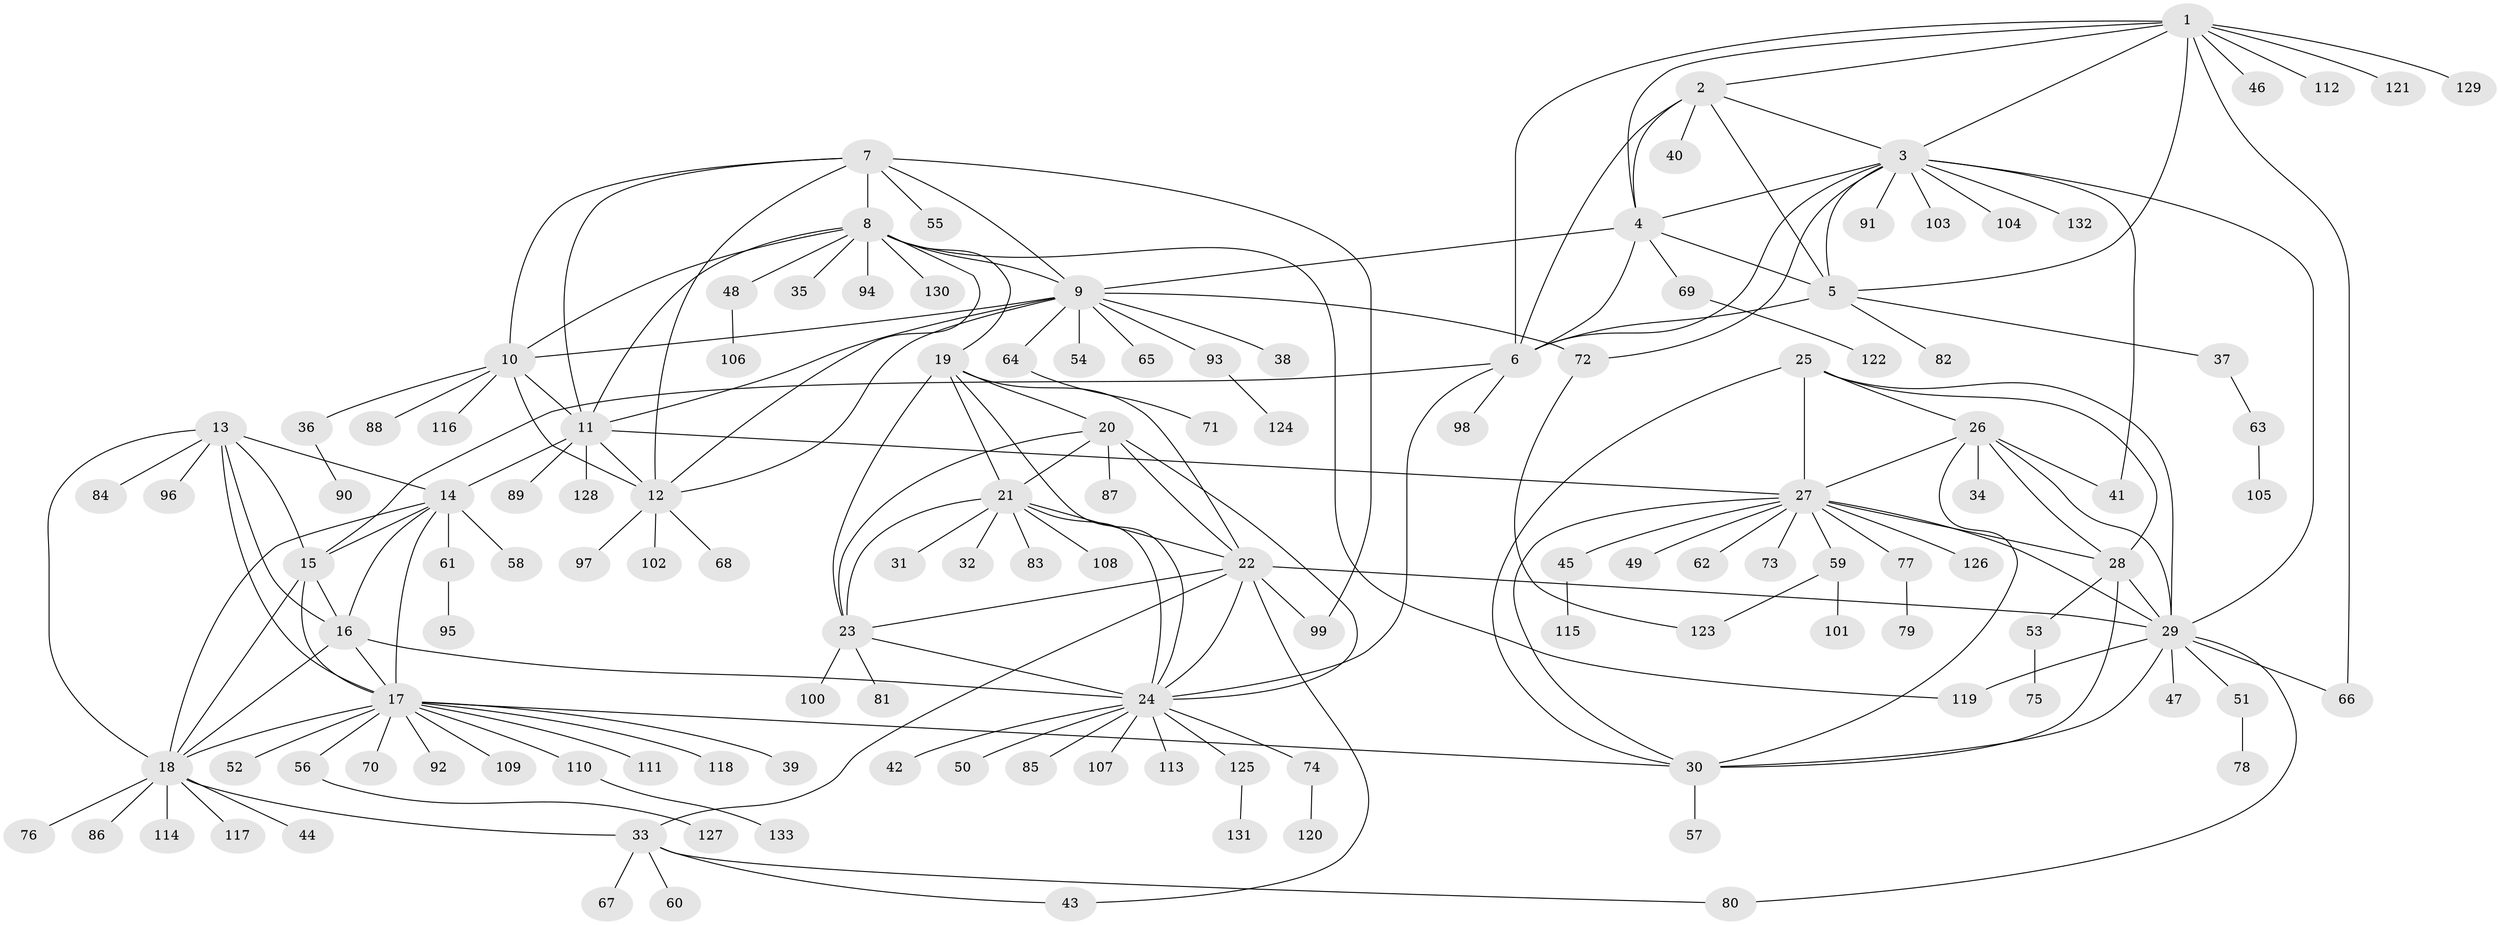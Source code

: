 // coarse degree distribution, {9: 0.015151515151515152, 6: 0.06060606060606061, 11: 0.030303030303030304, 7: 0.06060606060606061, 5: 0.07575757575757576, 10: 0.045454545454545456, 8: 0.030303030303030304, 4: 0.045454545454545456, 1: 0.6060606060606061, 2: 0.030303030303030304}
// Generated by graph-tools (version 1.1) at 2025/19/03/04/25 18:19:37]
// undirected, 133 vertices, 197 edges
graph export_dot {
graph [start="1"]
  node [color=gray90,style=filled];
  1;
  2;
  3;
  4;
  5;
  6;
  7;
  8;
  9;
  10;
  11;
  12;
  13;
  14;
  15;
  16;
  17;
  18;
  19;
  20;
  21;
  22;
  23;
  24;
  25;
  26;
  27;
  28;
  29;
  30;
  31;
  32;
  33;
  34;
  35;
  36;
  37;
  38;
  39;
  40;
  41;
  42;
  43;
  44;
  45;
  46;
  47;
  48;
  49;
  50;
  51;
  52;
  53;
  54;
  55;
  56;
  57;
  58;
  59;
  60;
  61;
  62;
  63;
  64;
  65;
  66;
  67;
  68;
  69;
  70;
  71;
  72;
  73;
  74;
  75;
  76;
  77;
  78;
  79;
  80;
  81;
  82;
  83;
  84;
  85;
  86;
  87;
  88;
  89;
  90;
  91;
  92;
  93;
  94;
  95;
  96;
  97;
  98;
  99;
  100;
  101;
  102;
  103;
  104;
  105;
  106;
  107;
  108;
  109;
  110;
  111;
  112;
  113;
  114;
  115;
  116;
  117;
  118;
  119;
  120;
  121;
  122;
  123;
  124;
  125;
  126;
  127;
  128;
  129;
  130;
  131;
  132;
  133;
  1 -- 2;
  1 -- 3;
  1 -- 4;
  1 -- 5;
  1 -- 6;
  1 -- 46;
  1 -- 66;
  1 -- 112;
  1 -- 121;
  1 -- 129;
  2 -- 3;
  2 -- 4;
  2 -- 5;
  2 -- 6;
  2 -- 40;
  3 -- 4;
  3 -- 5;
  3 -- 6;
  3 -- 29;
  3 -- 41;
  3 -- 72;
  3 -- 91;
  3 -- 103;
  3 -- 104;
  3 -- 132;
  4 -- 5;
  4 -- 6;
  4 -- 9;
  4 -- 69;
  5 -- 6;
  5 -- 37;
  5 -- 82;
  6 -- 15;
  6 -- 24;
  6 -- 98;
  7 -- 8;
  7 -- 9;
  7 -- 10;
  7 -- 11;
  7 -- 12;
  7 -- 55;
  7 -- 99;
  8 -- 9;
  8 -- 10;
  8 -- 11;
  8 -- 12;
  8 -- 19;
  8 -- 35;
  8 -- 48;
  8 -- 94;
  8 -- 119;
  8 -- 130;
  9 -- 10;
  9 -- 11;
  9 -- 12;
  9 -- 38;
  9 -- 54;
  9 -- 64;
  9 -- 65;
  9 -- 72;
  9 -- 93;
  10 -- 11;
  10 -- 12;
  10 -- 36;
  10 -- 88;
  10 -- 116;
  11 -- 12;
  11 -- 14;
  11 -- 27;
  11 -- 89;
  11 -- 128;
  12 -- 68;
  12 -- 97;
  12 -- 102;
  13 -- 14;
  13 -- 15;
  13 -- 16;
  13 -- 17;
  13 -- 18;
  13 -- 84;
  13 -- 96;
  14 -- 15;
  14 -- 16;
  14 -- 17;
  14 -- 18;
  14 -- 58;
  14 -- 61;
  15 -- 16;
  15 -- 17;
  15 -- 18;
  16 -- 17;
  16 -- 18;
  16 -- 24;
  17 -- 18;
  17 -- 30;
  17 -- 39;
  17 -- 52;
  17 -- 56;
  17 -- 70;
  17 -- 92;
  17 -- 109;
  17 -- 110;
  17 -- 111;
  17 -- 118;
  18 -- 33;
  18 -- 44;
  18 -- 76;
  18 -- 86;
  18 -- 114;
  18 -- 117;
  19 -- 20;
  19 -- 21;
  19 -- 22;
  19 -- 23;
  19 -- 24;
  20 -- 21;
  20 -- 22;
  20 -- 23;
  20 -- 24;
  20 -- 87;
  21 -- 22;
  21 -- 23;
  21 -- 24;
  21 -- 31;
  21 -- 32;
  21 -- 83;
  21 -- 108;
  22 -- 23;
  22 -- 24;
  22 -- 29;
  22 -- 33;
  22 -- 43;
  22 -- 99;
  23 -- 24;
  23 -- 81;
  23 -- 100;
  24 -- 42;
  24 -- 50;
  24 -- 74;
  24 -- 85;
  24 -- 107;
  24 -- 113;
  24 -- 125;
  25 -- 26;
  25 -- 27;
  25 -- 28;
  25 -- 29;
  25 -- 30;
  26 -- 27;
  26 -- 28;
  26 -- 29;
  26 -- 30;
  26 -- 34;
  26 -- 41;
  27 -- 28;
  27 -- 29;
  27 -- 30;
  27 -- 45;
  27 -- 49;
  27 -- 59;
  27 -- 62;
  27 -- 73;
  27 -- 77;
  27 -- 126;
  28 -- 29;
  28 -- 30;
  28 -- 53;
  29 -- 30;
  29 -- 47;
  29 -- 51;
  29 -- 66;
  29 -- 80;
  29 -- 119;
  30 -- 57;
  33 -- 43;
  33 -- 60;
  33 -- 67;
  33 -- 80;
  36 -- 90;
  37 -- 63;
  45 -- 115;
  48 -- 106;
  51 -- 78;
  53 -- 75;
  56 -- 127;
  59 -- 101;
  59 -- 123;
  61 -- 95;
  63 -- 105;
  64 -- 71;
  69 -- 122;
  72 -- 123;
  74 -- 120;
  77 -- 79;
  93 -- 124;
  110 -- 133;
  125 -- 131;
}
